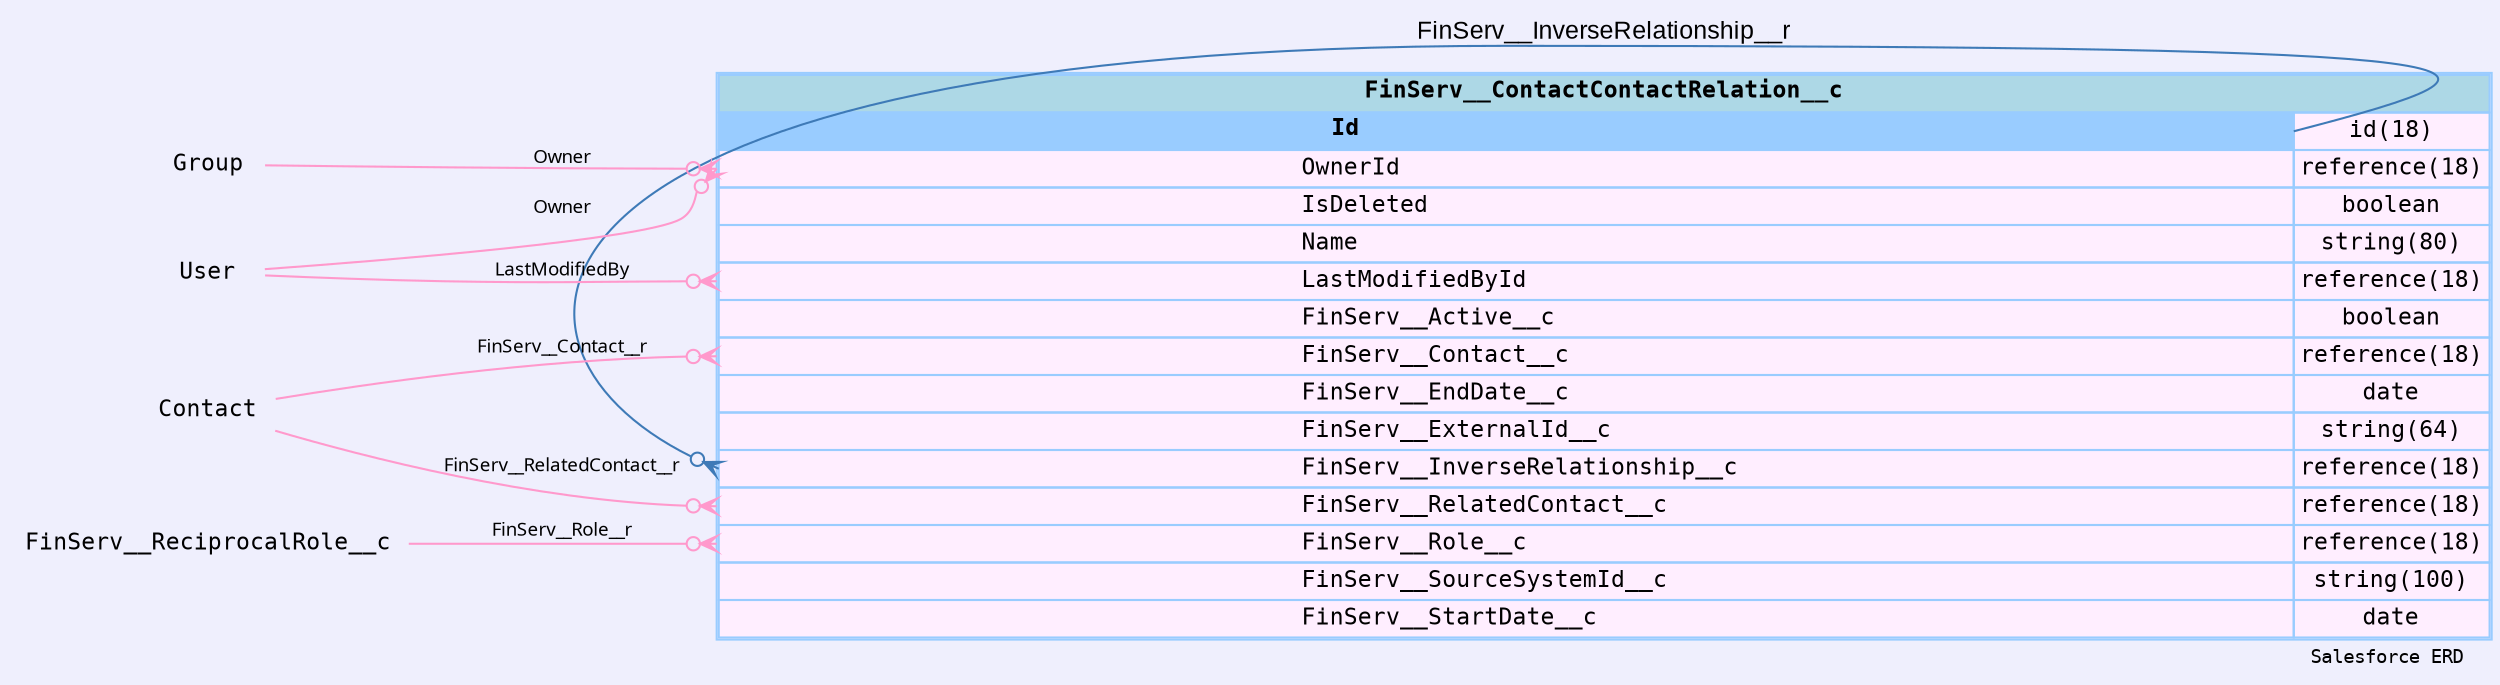 
        digraph "Salesforce+ ERD" {  
            graph [  
              rankdir="RL"  
              bgcolor="#efeffd"  
              label="Salesforce ERD "  
              labeljust="r"  
              nodesep="0.18"  
              ranksep="0.46"        
              fontname="Courier"  
              fontsize="9"  
            ];  
            node [  
              fontname="Courier"  
              fontsize="11"  
              shape="plaintext"  
              color="#99ccff"  
            ];  
            edge [ arrowsize="0.8"   ];
        
            FinServ__ContactContactRelation__c [shape=none, margin=0, label=<
                <table border="1" cellborder="1" cellspacing="0" bgcolor="#ffeeff" >   
                  <tr><td colspan="3" bgcolor="lightblue"><b>FinServ__ContactContactRelation__c</b></td></tr>
             <tr>
                                        <td  bgcolor="#99ccff" port="Id" align="left">
                                           <b>Id</b>
                                        </td><td>id(18)</td></tr> <tr>
                                         <td port="OwnerId" align="left">
                                         OwnerId
                                       </td><td>reference(18)</td></tr> <tr>
                                         <td port="IsDeleted" align="left">
                                         IsDeleted
                                       </td><td>boolean</td></tr> <tr>
                                         <td port="Name" align="left">
                                         Name
                                       </td><td>string(80)</td></tr> <tr>
                                         <td port="LastModifiedById" align="left">
                                         LastModifiedById
                                       </td><td>reference(18)</td></tr> <tr>
                                         <td port="FinServ__Active__c" align="left">
                                         FinServ__Active__c
                                       </td><td>boolean</td></tr> <tr>
                                         <td port="FinServ__Contact__c" align="left">
                                         FinServ__Contact__c
                                       </td><td>reference(18)</td></tr> <tr>
                                         <td port="FinServ__EndDate__c" align="left">
                                         FinServ__EndDate__c
                                       </td><td>date</td></tr> <tr>
                                         <td port="FinServ__ExternalId__c" align="left">
                                         FinServ__ExternalId__c
                                       </td><td>string(64)</td></tr> <tr>
                                         <td port="FinServ__InverseRelationship__c" align="left">
                                         FinServ__InverseRelationship__c
                                       </td><td>reference(18)</td></tr> <tr>
                                         <td port="FinServ__RelatedContact__c" align="left">
                                         FinServ__RelatedContact__c
                                       </td><td>reference(18)</td></tr> <tr>
                                         <td port="FinServ__Role__c" align="left">
                                         FinServ__Role__c
                                       </td><td>reference(18)</td></tr> <tr>
                                         <td port="FinServ__SourceSystemId__c" align="left">
                                         FinServ__SourceSystemId__c
                                       </td><td>string(100)</td></tr> <tr>
                                         <td port="FinServ__StartDate__c" align="left">
                                         FinServ__StartDate__c
                                       </td><td>date</td></tr>            
                </table>
                >
                  URL="#"
                  tooltip=" FinServ__ContactContactRelation__c "
                ];
            
                            "FinServ__ContactContactRelation__c" : "OwnerId": w -> 
                                  "Group" : "Id" 
                                           : e 
                                          [arrowhead=none 
                                           dir=back 
                                           arrowtail=crowodot 
                                           color="#ff99cc"
                                           label="Owner"
                                           fontname="Monaco"
                                           fontsize="9"
                                          ];
                      
                            "FinServ__ContactContactRelation__c" : "OwnerId": w -> 
                                  "User" : "Id" 
                                           : e 
                                          [arrowhead=none 
                                           dir=back 
                                           arrowtail=crowodot 
                                           color="#ff99cc"
                                           label="Owner"
                                           fontname="Monaco"
                                           fontsize="9"
                                          ];
                      
                            "FinServ__ContactContactRelation__c" : "LastModifiedById": w -> 
                                  "User" : "Id" 
                                           : e 
                                          [arrowhead=none 
                                           dir=back 
                                           arrowtail=crowodot 
                                           color="#ff99cc"
                                           label="LastModifiedBy"
                                           fontname="Monaco"
                                           fontsize="9"
                                          ];
                      
                            "FinServ__ContactContactRelation__c" : "FinServ__Contact__c": w -> 
                                  "Contact" : "Id" 
                                           : e 
                                          [arrowhead=none 
                                           dir=back 
                                           arrowtail=crowodot 
                                           color="#ff99cc"
                                           label="FinServ__Contact__r"
                                           fontname="Monaco"
                                           fontsize="9"
                                          ];
                      
                            "FinServ__ContactContactRelation__c" : "FinServ__InverseRelationship__c": w -> 
                                  "FinServ__ContactContactRelation__c" : "Id" 
                                           : e 
                                          [arrowhead=none 
                                           dir=back 
                                           arrowtail=crowodot 
                                           color="#3e7ab7"
                                           label="FinServ__InverseRelationship__r"
                                           fontname="Arial"
                                           fontsize="12"
                                          ];
                      
                            "FinServ__ContactContactRelation__c" : "FinServ__RelatedContact__c": w -> 
                                  "Contact" : "Id" 
                                           : e 
                                          [arrowhead=none 
                                           dir=back 
                                           arrowtail=crowodot 
                                           color="#ff99cc"
                                           label="FinServ__RelatedContact__r"
                                           fontname="Monaco"
                                           fontsize="9"
                                          ];
                      
                            "FinServ__ContactContactRelation__c" : "FinServ__Role__c": w -> 
                                  "FinServ__ReciprocalRole__c" : "Id" 
                                           : e 
                                          [arrowhead=none 
                                           dir=back 
                                           arrowtail=crowodot 
                                           color="#ff99cc"
                                           label="FinServ__Role__r"
                                           fontname="Monaco"
                                           fontsize="9"
                                          ];
                      }